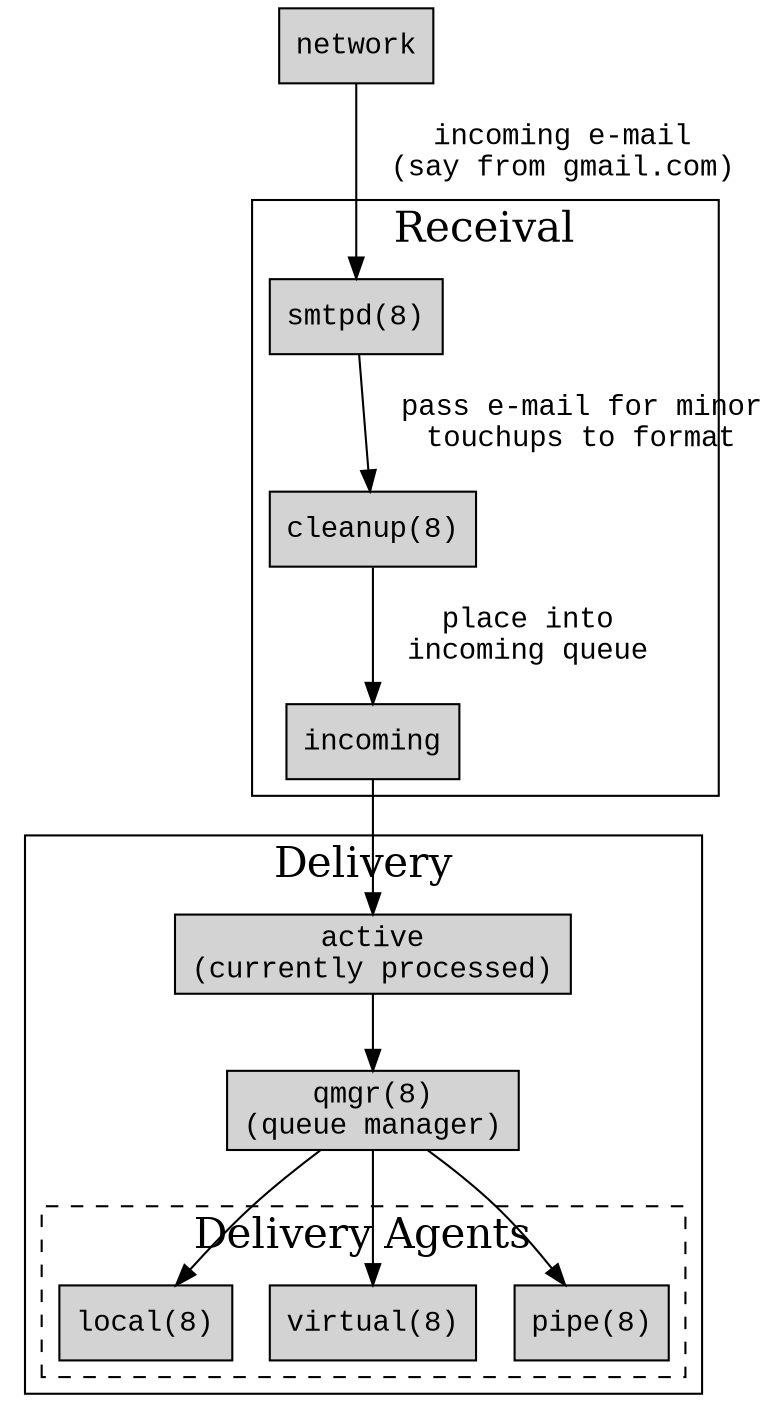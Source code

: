digraph G {
    node [fontname="Liberation Mono", shape=rectangle];
    edge [fontname="Liberation Mono"];

    A [label="network", style=filled];

    subgraph cluster_0 {
        label = "Receival";
        fontsize="20pt"

        B [label="smtpd(8)", style=filled];
        C [label="cleanup(8)", style=filled];
        D [label="incoming", style=filled];


        B -> C [label="  pass e-mail for minor\n  touchups to format"];
        C -> D [label="  place into\n  incoming queue"];
    }

    A -> B [label="  incoming e-mail\n  (say from gmail.com)"];

    subgraph cluster_1 {
        label = "Delivery";
        fontsize="20pt"

        E [label="active\n(currently processed)", style=filled];
        F [label="qmgr(8)\n(queue manager)", style=filled];

        D -> E;
        E -> F;

        subgraph cluster_2 {
            label = "Delivery Agents";
            fontsize="20pt"
            graph[style=dashed];

            G [label="local(8)", style=filled];
            H [label="virtual(8)", style=filled];
            I [label="pipe(8)", style=filled];
        }

        F -> {G, H, I};
    }
}
